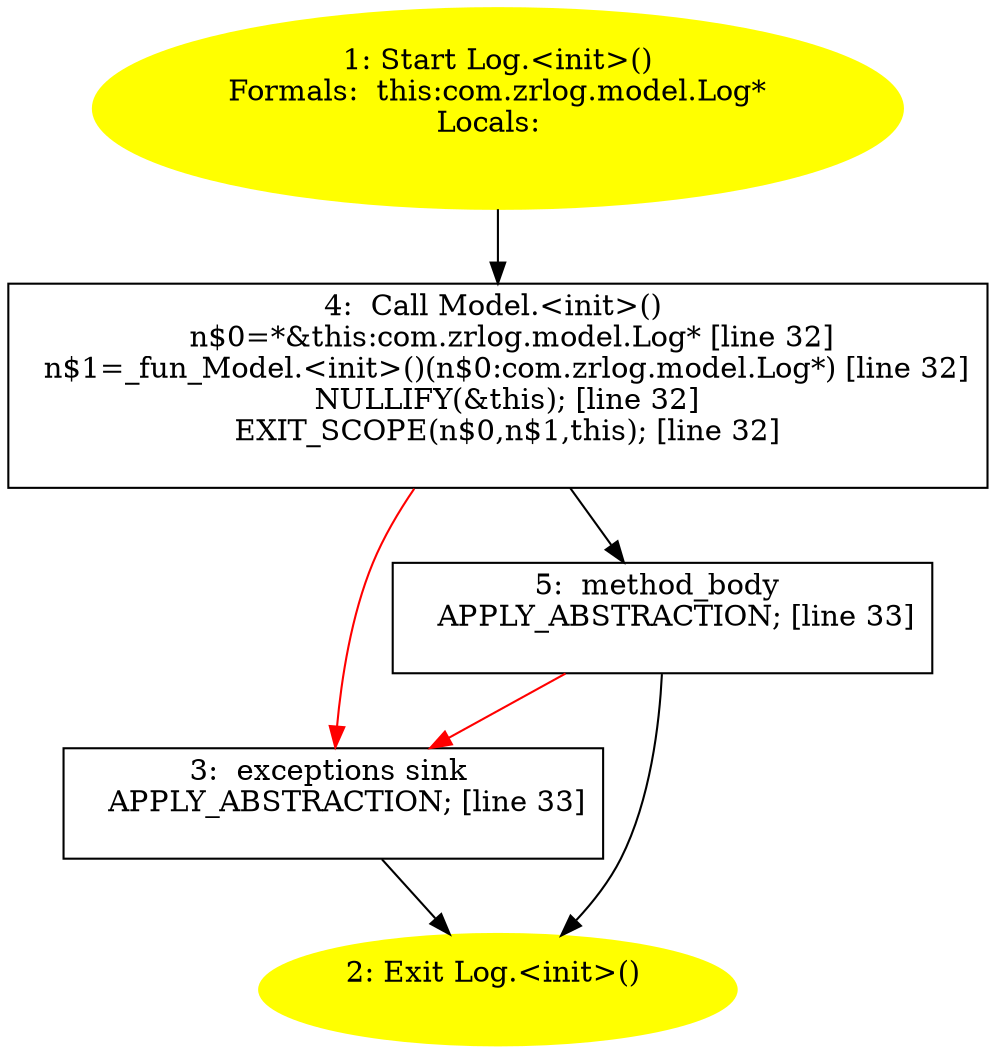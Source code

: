 /* @generated */
digraph cfg {
"com.zrlog.model.Log.<init>().b2a393335baba98b984916b058f4835b_1" [label="1: Start Log.<init>()\nFormals:  this:com.zrlog.model.Log*\nLocals:  \n  " color=yellow style=filled]
	

	 "com.zrlog.model.Log.<init>().b2a393335baba98b984916b058f4835b_1" -> "com.zrlog.model.Log.<init>().b2a393335baba98b984916b058f4835b_4" ;
"com.zrlog.model.Log.<init>().b2a393335baba98b984916b058f4835b_2" [label="2: Exit Log.<init>() \n  " color=yellow style=filled]
	

"com.zrlog.model.Log.<init>().b2a393335baba98b984916b058f4835b_3" [label="3:  exceptions sink \n   APPLY_ABSTRACTION; [line 33]\n " shape="box"]
	

	 "com.zrlog.model.Log.<init>().b2a393335baba98b984916b058f4835b_3" -> "com.zrlog.model.Log.<init>().b2a393335baba98b984916b058f4835b_2" ;
"com.zrlog.model.Log.<init>().b2a393335baba98b984916b058f4835b_4" [label="4:  Call Model.<init>() \n   n$0=*&this:com.zrlog.model.Log* [line 32]\n  n$1=_fun_Model.<init>()(n$0:com.zrlog.model.Log*) [line 32]\n  NULLIFY(&this); [line 32]\n  EXIT_SCOPE(n$0,n$1,this); [line 32]\n " shape="box"]
	

	 "com.zrlog.model.Log.<init>().b2a393335baba98b984916b058f4835b_4" -> "com.zrlog.model.Log.<init>().b2a393335baba98b984916b058f4835b_5" ;
	 "com.zrlog.model.Log.<init>().b2a393335baba98b984916b058f4835b_4" -> "com.zrlog.model.Log.<init>().b2a393335baba98b984916b058f4835b_3" [color="red" ];
"com.zrlog.model.Log.<init>().b2a393335baba98b984916b058f4835b_5" [label="5:  method_body \n   APPLY_ABSTRACTION; [line 33]\n " shape="box"]
	

	 "com.zrlog.model.Log.<init>().b2a393335baba98b984916b058f4835b_5" -> "com.zrlog.model.Log.<init>().b2a393335baba98b984916b058f4835b_2" ;
	 "com.zrlog.model.Log.<init>().b2a393335baba98b984916b058f4835b_5" -> "com.zrlog.model.Log.<init>().b2a393335baba98b984916b058f4835b_3" [color="red" ];
}
